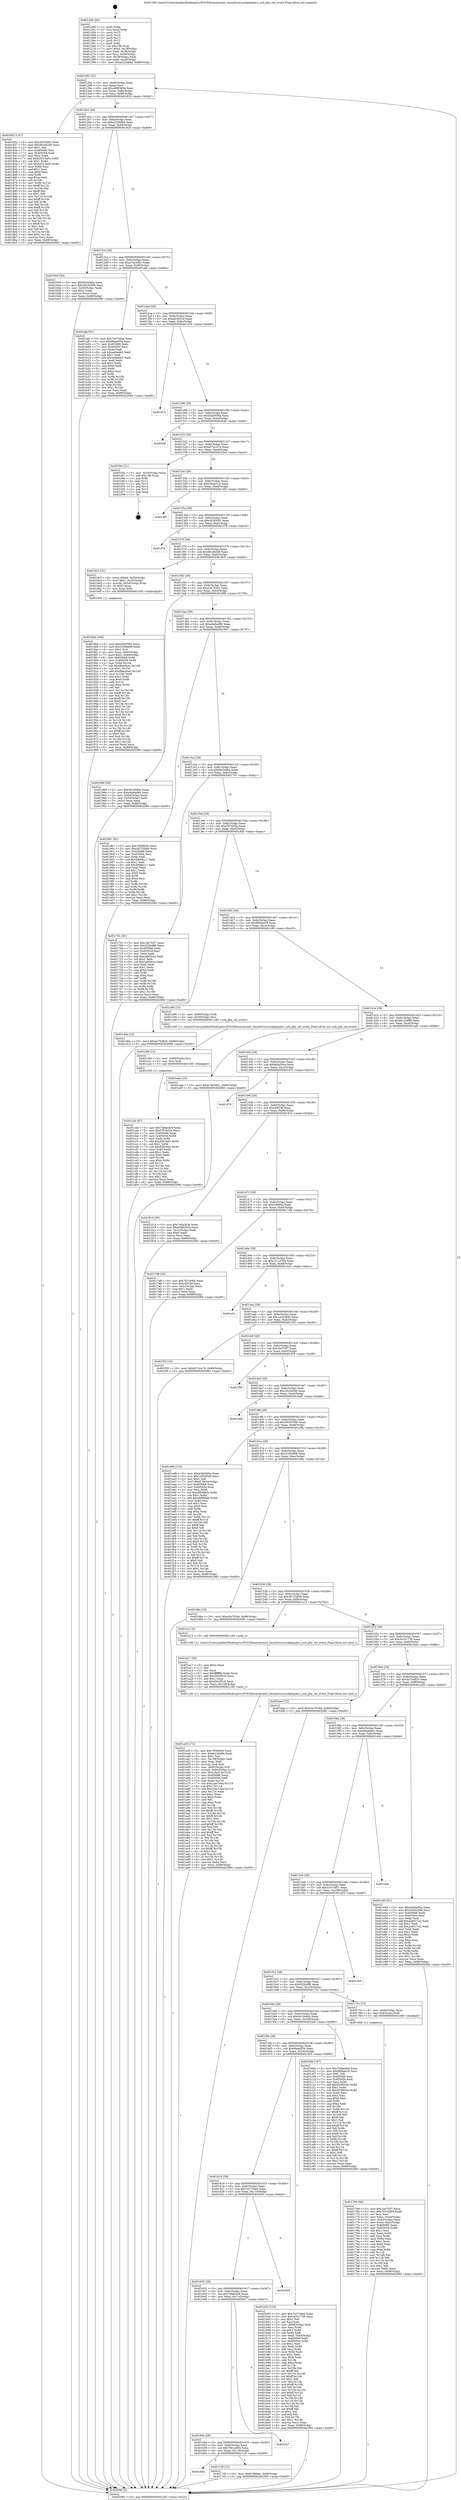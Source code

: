 digraph "0x401260" {
  label = "0x401260 (/mnt/c/Users/mathe/Desktop/tcc/POCII/binaries/extr_linuxdriversusbphyphy.c_usb_phy_set_event_Final-ollvm.out::main(0))"
  labelloc = "t"
  node[shape=record]

  Entry [label="",width=0.3,height=0.3,shape=circle,fillcolor=black,style=filled]
  "0x401292" [label="{
     0x401292 [32]\l
     | [instrs]\l
     &nbsp;&nbsp;0x401292 \<+6\>: mov -0x88(%rbp),%eax\l
     &nbsp;&nbsp;0x401298 \<+2\>: mov %eax,%ecx\l
     &nbsp;&nbsp;0x40129a \<+6\>: sub $0xa0893934,%ecx\l
     &nbsp;&nbsp;0x4012a0 \<+6\>: mov %eax,-0x8c(%rbp)\l
     &nbsp;&nbsp;0x4012a6 \<+6\>: mov %ecx,-0x90(%rbp)\l
     &nbsp;&nbsp;0x4012ac \<+6\>: je 0000000000401832 \<main+0x5d2\>\l
  }"]
  "0x401832" [label="{
     0x401832 [147]\l
     | [instrs]\l
     &nbsp;&nbsp;0x401832 \<+5\>: mov $0xc8305fd3,%eax\l
     &nbsp;&nbsp;0x401837 \<+5\>: mov $0xd81e82d6,%ecx\l
     &nbsp;&nbsp;0x40183c \<+2\>: mov $0x1,%dl\l
     &nbsp;&nbsp;0x40183e \<+7\>: mov 0x405068,%esi\l
     &nbsp;&nbsp;0x401845 \<+7\>: mov 0x405054,%edi\l
     &nbsp;&nbsp;0x40184c \<+3\>: mov %esi,%r8d\l
     &nbsp;&nbsp;0x40184f \<+7\>: add $0xb2013a05,%r8d\l
     &nbsp;&nbsp;0x401856 \<+4\>: sub $0x1,%r8d\l
     &nbsp;&nbsp;0x40185a \<+7\>: sub $0xb2013a05,%r8d\l
     &nbsp;&nbsp;0x401861 \<+4\>: imul %r8d,%esi\l
     &nbsp;&nbsp;0x401865 \<+3\>: and $0x1,%esi\l
     &nbsp;&nbsp;0x401868 \<+3\>: cmp $0x0,%esi\l
     &nbsp;&nbsp;0x40186b \<+4\>: sete %r9b\l
     &nbsp;&nbsp;0x40186f \<+3\>: cmp $0xa,%edi\l
     &nbsp;&nbsp;0x401872 \<+4\>: setl %r10b\l
     &nbsp;&nbsp;0x401876 \<+3\>: mov %r9b,%r11b\l
     &nbsp;&nbsp;0x401879 \<+4\>: xor $0xff,%r11b\l
     &nbsp;&nbsp;0x40187d \<+3\>: mov %r10b,%bl\l
     &nbsp;&nbsp;0x401880 \<+3\>: xor $0xff,%bl\l
     &nbsp;&nbsp;0x401883 \<+3\>: xor $0x1,%dl\l
     &nbsp;&nbsp;0x401886 \<+3\>: mov %r11b,%r14b\l
     &nbsp;&nbsp;0x401889 \<+4\>: and $0xff,%r14b\l
     &nbsp;&nbsp;0x40188d \<+3\>: and %dl,%r9b\l
     &nbsp;&nbsp;0x401890 \<+3\>: mov %bl,%r15b\l
     &nbsp;&nbsp;0x401893 \<+4\>: and $0xff,%r15b\l
     &nbsp;&nbsp;0x401897 \<+3\>: and %dl,%r10b\l
     &nbsp;&nbsp;0x40189a \<+3\>: or %r9b,%r14b\l
     &nbsp;&nbsp;0x40189d \<+3\>: or %r10b,%r15b\l
     &nbsp;&nbsp;0x4018a0 \<+3\>: xor %r15b,%r14b\l
     &nbsp;&nbsp;0x4018a3 \<+3\>: or %bl,%r11b\l
     &nbsp;&nbsp;0x4018a6 \<+4\>: xor $0xff,%r11b\l
     &nbsp;&nbsp;0x4018aa \<+3\>: or $0x1,%dl\l
     &nbsp;&nbsp;0x4018ad \<+3\>: and %dl,%r11b\l
     &nbsp;&nbsp;0x4018b0 \<+3\>: or %r11b,%r14b\l
     &nbsp;&nbsp;0x4018b3 \<+4\>: test $0x1,%r14b\l
     &nbsp;&nbsp;0x4018b7 \<+3\>: cmovne %ecx,%eax\l
     &nbsp;&nbsp;0x4018ba \<+6\>: mov %eax,-0x88(%rbp)\l
     &nbsp;&nbsp;0x4018c0 \<+5\>: jmp 0000000000402060 \<main+0xe00\>\l
  }"]
  "0x4012b2" [label="{
     0x4012b2 [28]\l
     | [instrs]\l
     &nbsp;&nbsp;0x4012b2 \<+5\>: jmp 00000000004012b7 \<main+0x57\>\l
     &nbsp;&nbsp;0x4012b7 \<+6\>: mov -0x8c(%rbp),%eax\l
     &nbsp;&nbsp;0x4012bd \<+5\>: sub $0xa222b88d,%eax\l
     &nbsp;&nbsp;0x4012c2 \<+6\>: mov %eax,-0x94(%rbp)\l
     &nbsp;&nbsp;0x4012c8 \<+6\>: je 00000000004016c8 \<main+0x468\>\l
  }"]
  Exit [label="",width=0.3,height=0.3,shape=circle,fillcolor=black,style=filled,peripheries=2]
  "0x4016c8" [label="{
     0x4016c8 [30]\l
     | [instrs]\l
     &nbsp;&nbsp;0x4016c8 \<+5\>: mov $0xf4c54dbe,%eax\l
     &nbsp;&nbsp;0x4016cd \<+5\>: mov $0x2922b599,%ecx\l
     &nbsp;&nbsp;0x4016d2 \<+3\>: mov -0x30(%rbp),%edx\l
     &nbsp;&nbsp;0x4016d5 \<+3\>: cmp $0x2,%edx\l
     &nbsp;&nbsp;0x4016d8 \<+3\>: cmovne %ecx,%eax\l
     &nbsp;&nbsp;0x4016db \<+6\>: mov %eax,-0x88(%rbp)\l
     &nbsp;&nbsp;0x4016e1 \<+5\>: jmp 0000000000402060 \<main+0xe00\>\l
  }"]
  "0x4012ce" [label="{
     0x4012ce [28]\l
     | [instrs]\l
     &nbsp;&nbsp;0x4012ce \<+5\>: jmp 00000000004012d3 \<main+0x73\>\l
     &nbsp;&nbsp;0x4012d3 \<+6\>: mov -0x8c(%rbp),%eax\l
     &nbsp;&nbsp;0x4012d9 \<+5\>: sub $0xa74c50b1,%eax\l
     &nbsp;&nbsp;0x4012de \<+6\>: mov %eax,-0x98(%rbp)\l
     &nbsp;&nbsp;0x4012e4 \<+6\>: je 0000000000401afa \<main+0x89a\>\l
  }"]
  "0x402060" [label="{
     0x402060 [5]\l
     | [instrs]\l
     &nbsp;&nbsp;0x402060 \<+5\>: jmp 0000000000401292 \<main+0x32\>\l
  }"]
  "0x401260" [label="{
     0x401260 [50]\l
     | [instrs]\l
     &nbsp;&nbsp;0x401260 \<+1\>: push %rbp\l
     &nbsp;&nbsp;0x401261 \<+3\>: mov %rsp,%rbp\l
     &nbsp;&nbsp;0x401264 \<+2\>: push %r15\l
     &nbsp;&nbsp;0x401266 \<+2\>: push %r14\l
     &nbsp;&nbsp;0x401268 \<+2\>: push %r13\l
     &nbsp;&nbsp;0x40126a \<+2\>: push %r12\l
     &nbsp;&nbsp;0x40126c \<+1\>: push %rbx\l
     &nbsp;&nbsp;0x40126d \<+7\>: sub $0x108,%rsp\l
     &nbsp;&nbsp;0x401274 \<+7\>: movl $0x0,-0x34(%rbp)\l
     &nbsp;&nbsp;0x40127b \<+3\>: mov %edi,-0x38(%rbp)\l
     &nbsp;&nbsp;0x40127e \<+4\>: mov %rsi,-0x40(%rbp)\l
     &nbsp;&nbsp;0x401282 \<+3\>: mov -0x38(%rbp),%edi\l
     &nbsp;&nbsp;0x401285 \<+3\>: mov %edi,-0x30(%rbp)\l
     &nbsp;&nbsp;0x401288 \<+10\>: movl $0xa222b88d,-0x88(%rbp)\l
  }"]
  "0x401ca9" [label="{
     0x401ca9 [97]\l
     | [instrs]\l
     &nbsp;&nbsp;0x401ca9 \<+5\>: mov $0x746eb4c8,%eax\l
     &nbsp;&nbsp;0x401cae \<+5\>: mov $0xf767653a,%ecx\l
     &nbsp;&nbsp;0x401cb3 \<+7\>: mov 0x405068,%edx\l
     &nbsp;&nbsp;0x401cba \<+8\>: mov 0x405054,%r8d\l
     &nbsp;&nbsp;0x401cc2 \<+3\>: mov %edx,%r9d\l
     &nbsp;&nbsp;0x401cc5 \<+7\>: add $0xd3916d3,%r9d\l
     &nbsp;&nbsp;0x401ccc \<+4\>: sub $0x1,%r9d\l
     &nbsp;&nbsp;0x401cd0 \<+7\>: sub $0xd3916d3,%r9d\l
     &nbsp;&nbsp;0x401cd7 \<+4\>: imul %r9d,%edx\l
     &nbsp;&nbsp;0x401cdb \<+3\>: and $0x1,%edx\l
     &nbsp;&nbsp;0x401cde \<+3\>: cmp $0x0,%edx\l
     &nbsp;&nbsp;0x401ce1 \<+4\>: sete %r10b\l
     &nbsp;&nbsp;0x401ce5 \<+4\>: cmp $0xa,%r8d\l
     &nbsp;&nbsp;0x401ce9 \<+4\>: setl %r11b\l
     &nbsp;&nbsp;0x401ced \<+3\>: mov %r10b,%bl\l
     &nbsp;&nbsp;0x401cf0 \<+3\>: and %r11b,%bl\l
     &nbsp;&nbsp;0x401cf3 \<+3\>: xor %r11b,%r10b\l
     &nbsp;&nbsp;0x401cf6 \<+3\>: or %r10b,%bl\l
     &nbsp;&nbsp;0x401cf9 \<+3\>: test $0x1,%bl\l
     &nbsp;&nbsp;0x401cfc \<+3\>: cmovne %ecx,%eax\l
     &nbsp;&nbsp;0x401cff \<+6\>: mov %eax,-0x88(%rbp)\l
     &nbsp;&nbsp;0x401d05 \<+5\>: jmp 0000000000402060 \<main+0xe00\>\l
  }"]
  "0x401afa" [label="{
     0x401afa [91]\l
     | [instrs]\l
     &nbsp;&nbsp;0x401afa \<+5\>: mov $0x74375de4,%eax\l
     &nbsp;&nbsp;0x401aff \<+5\>: mov $0x66ea4f34,%ecx\l
     &nbsp;&nbsp;0x401b04 \<+7\>: mov 0x405068,%edx\l
     &nbsp;&nbsp;0x401b0b \<+7\>: mov 0x405054,%esi\l
     &nbsp;&nbsp;0x401b12 \<+2\>: mov %edx,%edi\l
     &nbsp;&nbsp;0x401b14 \<+6\>: sub $0xaa0eefe2,%edi\l
     &nbsp;&nbsp;0x401b1a \<+3\>: sub $0x1,%edi\l
     &nbsp;&nbsp;0x401b1d \<+6\>: add $0xaa0eefe2,%edi\l
     &nbsp;&nbsp;0x401b23 \<+3\>: imul %edi,%edx\l
     &nbsp;&nbsp;0x401b26 \<+3\>: and $0x1,%edx\l
     &nbsp;&nbsp;0x401b29 \<+3\>: cmp $0x0,%edx\l
     &nbsp;&nbsp;0x401b2c \<+4\>: sete %r8b\l
     &nbsp;&nbsp;0x401b30 \<+3\>: cmp $0xa,%esi\l
     &nbsp;&nbsp;0x401b33 \<+4\>: setl %r9b\l
     &nbsp;&nbsp;0x401b37 \<+3\>: mov %r8b,%r10b\l
     &nbsp;&nbsp;0x401b3a \<+3\>: and %r9b,%r10b\l
     &nbsp;&nbsp;0x401b3d \<+3\>: xor %r9b,%r8b\l
     &nbsp;&nbsp;0x401b40 \<+3\>: or %r8b,%r10b\l
     &nbsp;&nbsp;0x401b43 \<+4\>: test $0x1,%r10b\l
     &nbsp;&nbsp;0x401b47 \<+3\>: cmovne %ecx,%eax\l
     &nbsp;&nbsp;0x401b4a \<+6\>: mov %eax,-0x88(%rbp)\l
     &nbsp;&nbsp;0x401b50 \<+5\>: jmp 0000000000402060 \<main+0xe00\>\l
  }"]
  "0x4012ea" [label="{
     0x4012ea [28]\l
     | [instrs]\l
     &nbsp;&nbsp;0x4012ea \<+5\>: jmp 00000000004012ef \<main+0x8f\>\l
     &nbsp;&nbsp;0x4012ef \<+6\>: mov -0x8c(%rbp),%eax\l
     &nbsp;&nbsp;0x4012f5 \<+5\>: sub $0xafc3b5cd,%eax\l
     &nbsp;&nbsp;0x4012fa \<+6\>: mov %eax,-0x9c(%rbp)\l
     &nbsp;&nbsp;0x401300 \<+6\>: je 0000000000401d19 \<main+0xab9\>\l
  }"]
  "0x401c9d" [label="{
     0x401c9d [12]\l
     | [instrs]\l
     &nbsp;&nbsp;0x401c9d \<+4\>: mov -0x60(%rbp),%rsi\l
     &nbsp;&nbsp;0x401ca1 \<+3\>: mov %rsi,%rdi\l
     &nbsp;&nbsp;0x401ca4 \<+5\>: call 0000000000401030 \<free@plt\>\l
     | [calls]\l
     &nbsp;&nbsp;0x401030 \{1\} (unknown)\l
  }"]
  "0x401d19" [label="{
     0x401d19\l
  }", style=dashed]
  "0x401306" [label="{
     0x401306 [28]\l
     | [instrs]\l
     &nbsp;&nbsp;0x401306 \<+5\>: jmp 000000000040130b \<main+0xab\>\l
     &nbsp;&nbsp;0x40130b \<+6\>: mov -0x8c(%rbp),%eax\l
     &nbsp;&nbsp;0x401311 \<+5\>: sub $0xb2b0400a,%eax\l
     &nbsp;&nbsp;0x401316 \<+6\>: mov %eax,-0xa0(%rbp)\l
     &nbsp;&nbsp;0x40131c \<+6\>: je 000000000040204f \<main+0xdef\>\l
  }"]
  "0x401a3f" [label="{
     0x401a3f [172]\l
     | [instrs]\l
     &nbsp;&nbsp;0x401a3f \<+5\>: mov $0x795f0b50,%ecx\l
     &nbsp;&nbsp;0x401a44 \<+5\>: mov $0xfe120d96,%edx\l
     &nbsp;&nbsp;0x401a49 \<+3\>: mov $0x1,%sil\l
     &nbsp;&nbsp;0x401a4c \<+6\>: mov -0x128(%rbp),%edi\l
     &nbsp;&nbsp;0x401a52 \<+3\>: imul %eax,%edi\l
     &nbsp;&nbsp;0x401a55 \<+3\>: movslq %edi,%r8\l
     &nbsp;&nbsp;0x401a58 \<+4\>: mov -0x60(%rbp),%r9\l
     &nbsp;&nbsp;0x401a5c \<+4\>: movslq -0x64(%rbp),%r10\l
     &nbsp;&nbsp;0x401a60 \<+4\>: mov %r8,(%r9,%r10,8)\l
     &nbsp;&nbsp;0x401a64 \<+7\>: mov 0x405068,%eax\l
     &nbsp;&nbsp;0x401a6b \<+7\>: mov 0x405054,%edi\l
     &nbsp;&nbsp;0x401a72 \<+3\>: mov %eax,%r11d\l
     &nbsp;&nbsp;0x401a75 \<+7\>: sub $0xc2ae7eba,%r11d\l
     &nbsp;&nbsp;0x401a7c \<+4\>: sub $0x1,%r11d\l
     &nbsp;&nbsp;0x401a80 \<+7\>: add $0xc2ae7eba,%r11d\l
     &nbsp;&nbsp;0x401a87 \<+4\>: imul %r11d,%eax\l
     &nbsp;&nbsp;0x401a8b \<+3\>: and $0x1,%eax\l
     &nbsp;&nbsp;0x401a8e \<+3\>: cmp $0x0,%eax\l
     &nbsp;&nbsp;0x401a91 \<+3\>: sete %bl\l
     &nbsp;&nbsp;0x401a94 \<+3\>: cmp $0xa,%edi\l
     &nbsp;&nbsp;0x401a97 \<+4\>: setl %r14b\l
     &nbsp;&nbsp;0x401a9b \<+3\>: mov %bl,%r15b\l
     &nbsp;&nbsp;0x401a9e \<+4\>: xor $0xff,%r15b\l
     &nbsp;&nbsp;0x401aa2 \<+3\>: mov %r14b,%r12b\l
     &nbsp;&nbsp;0x401aa5 \<+4\>: xor $0xff,%r12b\l
     &nbsp;&nbsp;0x401aa9 \<+4\>: xor $0x1,%sil\l
     &nbsp;&nbsp;0x401aad \<+3\>: mov %r15b,%r13b\l
     &nbsp;&nbsp;0x401ab0 \<+4\>: and $0xff,%r13b\l
     &nbsp;&nbsp;0x401ab4 \<+3\>: and %sil,%bl\l
     &nbsp;&nbsp;0x401ab7 \<+3\>: mov %r12b,%al\l
     &nbsp;&nbsp;0x401aba \<+2\>: and $0xff,%al\l
     &nbsp;&nbsp;0x401abc \<+3\>: and %sil,%r14b\l
     &nbsp;&nbsp;0x401abf \<+3\>: or %bl,%r13b\l
     &nbsp;&nbsp;0x401ac2 \<+3\>: or %r14b,%al\l
     &nbsp;&nbsp;0x401ac5 \<+3\>: xor %al,%r13b\l
     &nbsp;&nbsp;0x401ac8 \<+3\>: or %r12b,%r15b\l
     &nbsp;&nbsp;0x401acb \<+4\>: xor $0xff,%r15b\l
     &nbsp;&nbsp;0x401acf \<+4\>: or $0x1,%sil\l
     &nbsp;&nbsp;0x401ad3 \<+3\>: and %sil,%r15b\l
     &nbsp;&nbsp;0x401ad6 \<+3\>: or %r15b,%r13b\l
     &nbsp;&nbsp;0x401ad9 \<+4\>: test $0x1,%r13b\l
     &nbsp;&nbsp;0x401add \<+3\>: cmovne %edx,%ecx\l
     &nbsp;&nbsp;0x401ae0 \<+6\>: mov %ecx,-0x88(%rbp)\l
     &nbsp;&nbsp;0x401ae6 \<+5\>: jmp 0000000000402060 \<main+0xe00\>\l
  }"]
  "0x40204f" [label="{
     0x40204f\l
  }", style=dashed]
  "0x401322" [label="{
     0x401322 [28]\l
     | [instrs]\l
     &nbsp;&nbsp;0x401322 \<+5\>: jmp 0000000000401327 \<main+0xc7\>\l
     &nbsp;&nbsp;0x401327 \<+6\>: mov -0x8c(%rbp),%eax\l
     &nbsp;&nbsp;0x40132d \<+5\>: sub $0xb57a1e74,%eax\l
     &nbsp;&nbsp;0x401332 \<+6\>: mov %eax,-0xa4(%rbp)\l
     &nbsp;&nbsp;0x401338 \<+6\>: je 0000000000401f44 \<main+0xce4\>\l
  }"]
  "0x401a17" [label="{
     0x401a17 [40]\l
     | [instrs]\l
     &nbsp;&nbsp;0x401a17 \<+5\>: mov $0x2,%ecx\l
     &nbsp;&nbsp;0x401a1c \<+1\>: cltd\l
     &nbsp;&nbsp;0x401a1d \<+2\>: idiv %ecx\l
     &nbsp;&nbsp;0x401a1f \<+6\>: imul $0xfffffffe,%edx,%ecx\l
     &nbsp;&nbsp;0x401a25 \<+6\>: add $0x2b5cf518,%ecx\l
     &nbsp;&nbsp;0x401a2b \<+3\>: add $0x1,%ecx\l
     &nbsp;&nbsp;0x401a2e \<+6\>: sub $0x2b5cf518,%ecx\l
     &nbsp;&nbsp;0x401a34 \<+6\>: mov %ecx,-0x128(%rbp)\l
     &nbsp;&nbsp;0x401a3a \<+5\>: call 0000000000401160 \<next_i\>\l
     | [calls]\l
     &nbsp;&nbsp;0x401160 \{1\} (/mnt/c/Users/mathe/Desktop/tcc/POCII/binaries/extr_linuxdriversusbphyphy.c_usb_phy_set_event_Final-ollvm.out::next_i)\l
  }"]
  "0x401f44" [label="{
     0x401f44 [21]\l
     | [instrs]\l
     &nbsp;&nbsp;0x401f44 \<+3\>: mov -0x34(%rbp),%eax\l
     &nbsp;&nbsp;0x401f47 \<+7\>: add $0x108,%rsp\l
     &nbsp;&nbsp;0x401f4e \<+1\>: pop %rbx\l
     &nbsp;&nbsp;0x401f4f \<+2\>: pop %r12\l
     &nbsp;&nbsp;0x401f51 \<+2\>: pop %r13\l
     &nbsp;&nbsp;0x401f53 \<+2\>: pop %r14\l
     &nbsp;&nbsp;0x401f55 \<+2\>: pop %r15\l
     &nbsp;&nbsp;0x401f57 \<+1\>: pop %rbp\l
     &nbsp;&nbsp;0x401f58 \<+1\>: ret\l
  }"]
  "0x40133e" [label="{
     0x40133e [28]\l
     | [instrs]\l
     &nbsp;&nbsp;0x40133e \<+5\>: jmp 0000000000401343 \<main+0xe3\>\l
     &nbsp;&nbsp;0x401343 \<+6\>: mov -0x8c(%rbp),%eax\l
     &nbsp;&nbsp;0x401349 \<+5\>: sub $0xc0e4e1c3,%eax\l
     &nbsp;&nbsp;0x40134e \<+6\>: mov %eax,-0xa8(%rbp)\l
     &nbsp;&nbsp;0x401354 \<+6\>: je 0000000000401df5 \<main+0xb95\>\l
  }"]
  "0x4018e4" [label="{
     0x4018e4 [166]\l
     | [instrs]\l
     &nbsp;&nbsp;0x4018e4 \<+5\>: mov $0xc8305fd3,%ecx\l
     &nbsp;&nbsp;0x4018e9 \<+5\>: mov $0x31f04d0b,%edx\l
     &nbsp;&nbsp;0x4018ee \<+3\>: mov $0x1,%sil\l
     &nbsp;&nbsp;0x4018f1 \<+4\>: mov %rax,-0x60(%rbp)\l
     &nbsp;&nbsp;0x4018f5 \<+7\>: movl $0x0,-0x64(%rbp)\l
     &nbsp;&nbsp;0x4018fc \<+8\>: mov 0x405068,%r8d\l
     &nbsp;&nbsp;0x401904 \<+8\>: mov 0x405054,%r9d\l
     &nbsp;&nbsp;0x40190c \<+3\>: mov %r8d,%r10d\l
     &nbsp;&nbsp;0x40190f \<+7\>: sub $0xd8acbcec,%r10d\l
     &nbsp;&nbsp;0x401916 \<+4\>: sub $0x1,%r10d\l
     &nbsp;&nbsp;0x40191a \<+7\>: add $0xd8acbcec,%r10d\l
     &nbsp;&nbsp;0x401921 \<+4\>: imul %r10d,%r8d\l
     &nbsp;&nbsp;0x401925 \<+4\>: and $0x1,%r8d\l
     &nbsp;&nbsp;0x401929 \<+4\>: cmp $0x0,%r8d\l
     &nbsp;&nbsp;0x40192d \<+4\>: sete %r11b\l
     &nbsp;&nbsp;0x401931 \<+4\>: cmp $0xa,%r9d\l
     &nbsp;&nbsp;0x401935 \<+3\>: setl %bl\l
     &nbsp;&nbsp;0x401938 \<+3\>: mov %r11b,%r14b\l
     &nbsp;&nbsp;0x40193b \<+4\>: xor $0xff,%r14b\l
     &nbsp;&nbsp;0x40193f \<+3\>: mov %bl,%r15b\l
     &nbsp;&nbsp;0x401942 \<+4\>: xor $0xff,%r15b\l
     &nbsp;&nbsp;0x401946 \<+4\>: xor $0x0,%sil\l
     &nbsp;&nbsp;0x40194a \<+3\>: mov %r14b,%r12b\l
     &nbsp;&nbsp;0x40194d \<+4\>: and $0x0,%r12b\l
     &nbsp;&nbsp;0x401951 \<+3\>: and %sil,%r11b\l
     &nbsp;&nbsp;0x401954 \<+3\>: mov %r15b,%r13b\l
     &nbsp;&nbsp;0x401957 \<+4\>: and $0x0,%r13b\l
     &nbsp;&nbsp;0x40195b \<+3\>: and %sil,%bl\l
     &nbsp;&nbsp;0x40195e \<+3\>: or %r11b,%r12b\l
     &nbsp;&nbsp;0x401961 \<+3\>: or %bl,%r13b\l
     &nbsp;&nbsp;0x401964 \<+3\>: xor %r13b,%r12b\l
     &nbsp;&nbsp;0x401967 \<+3\>: or %r15b,%r14b\l
     &nbsp;&nbsp;0x40196a \<+4\>: xor $0xff,%r14b\l
     &nbsp;&nbsp;0x40196e \<+4\>: or $0x0,%sil\l
     &nbsp;&nbsp;0x401972 \<+3\>: and %sil,%r14b\l
     &nbsp;&nbsp;0x401975 \<+3\>: or %r14b,%r12b\l
     &nbsp;&nbsp;0x401978 \<+4\>: test $0x1,%r12b\l
     &nbsp;&nbsp;0x40197c \<+3\>: cmovne %edx,%ecx\l
     &nbsp;&nbsp;0x40197f \<+6\>: mov %ecx,-0x88(%rbp)\l
     &nbsp;&nbsp;0x401985 \<+5\>: jmp 0000000000402060 \<main+0xe00\>\l
  }"]
  "0x401df5" [label="{
     0x401df5\l
  }", style=dashed]
  "0x40135a" [label="{
     0x40135a [28]\l
     | [instrs]\l
     &nbsp;&nbsp;0x40135a \<+5\>: jmp 000000000040135f \<main+0xff\>\l
     &nbsp;&nbsp;0x40135f \<+6\>: mov -0x8c(%rbp),%eax\l
     &nbsp;&nbsp;0x401365 \<+5\>: sub $0xc8305fd3,%eax\l
     &nbsp;&nbsp;0x40136a \<+6\>: mov %eax,-0xac(%rbp)\l
     &nbsp;&nbsp;0x401370 \<+6\>: je 0000000000401f78 \<main+0xd18\>\l
  }"]
  "0x40166a" [label="{
     0x40166a\l
  }", style=dashed]
  "0x401f78" [label="{
     0x401f78\l
  }", style=dashed]
  "0x401376" [label="{
     0x401376 [28]\l
     | [instrs]\l
     &nbsp;&nbsp;0x401376 \<+5\>: jmp 000000000040137b \<main+0x11b\>\l
     &nbsp;&nbsp;0x40137b \<+6\>: mov -0x8c(%rbp),%eax\l
     &nbsp;&nbsp;0x401381 \<+5\>: sub $0xd81e82d6,%eax\l
     &nbsp;&nbsp;0x401386 \<+6\>: mov %eax,-0xb0(%rbp)\l
     &nbsp;&nbsp;0x40138c \<+6\>: je 00000000004018c5 \<main+0x665\>\l
  }"]
  "0x4017c9" [label="{
     0x4017c9 [15]\l
     | [instrs]\l
     &nbsp;&nbsp;0x4017c9 \<+10\>: movl $0xf18984e,-0x88(%rbp)\l
     &nbsp;&nbsp;0x4017d3 \<+5\>: jmp 0000000000402060 \<main+0xe00\>\l
  }"]
  "0x4018c5" [label="{
     0x4018c5 [31]\l
     | [instrs]\l
     &nbsp;&nbsp;0x4018c5 \<+8\>: movq $0x64,-0x50(%rbp)\l
     &nbsp;&nbsp;0x4018cd \<+7\>: movl $0x1,-0x54(%rbp)\l
     &nbsp;&nbsp;0x4018d4 \<+4\>: movslq -0x54(%rbp),%rax\l
     &nbsp;&nbsp;0x4018d8 \<+4\>: shl $0x3,%rax\l
     &nbsp;&nbsp;0x4018dc \<+3\>: mov %rax,%rdi\l
     &nbsp;&nbsp;0x4018df \<+5\>: call 0000000000401050 \<malloc@plt\>\l
     | [calls]\l
     &nbsp;&nbsp;0x401050 \{1\} (unknown)\l
  }"]
  "0x401392" [label="{
     0x401392 [28]\l
     | [instrs]\l
     &nbsp;&nbsp;0x401392 \<+5\>: jmp 0000000000401397 \<main+0x137\>\l
     &nbsp;&nbsp;0x401397 \<+6\>: mov -0x8c(%rbp),%eax\l
     &nbsp;&nbsp;0x40139d \<+5\>: sub $0xe3a70344,%eax\l
     &nbsp;&nbsp;0x4013a2 \<+6\>: mov %eax,-0xb4(%rbp)\l
     &nbsp;&nbsp;0x4013a8 \<+6\>: je 0000000000401999 \<main+0x739\>\l
  }"]
  "0x40164e" [label="{
     0x40164e [28]\l
     | [instrs]\l
     &nbsp;&nbsp;0x40164e \<+5\>: jmp 0000000000401653 \<main+0x3f3\>\l
     &nbsp;&nbsp;0x401653 \<+6\>: mov -0x8c(%rbp),%eax\l
     &nbsp;&nbsp;0x401659 \<+5\>: sub $0x7651a694,%eax\l
     &nbsp;&nbsp;0x40165e \<+6\>: mov %eax,-0x118(%rbp)\l
     &nbsp;&nbsp;0x401664 \<+6\>: je 00000000004017c9 \<main+0x569\>\l
  }"]
  "0x401999" [label="{
     0x401999 [30]\l
     | [instrs]\l
     &nbsp;&nbsp;0x401999 \<+5\>: mov $0x5d10b8cb,%eax\l
     &nbsp;&nbsp;0x40199e \<+5\>: mov $0xeda9ad90,%ecx\l
     &nbsp;&nbsp;0x4019a3 \<+3\>: mov -0x64(%rbp),%edx\l
     &nbsp;&nbsp;0x4019a6 \<+3\>: cmp -0x54(%rbp),%edx\l
     &nbsp;&nbsp;0x4019a9 \<+3\>: cmovl %ecx,%eax\l
     &nbsp;&nbsp;0x4019ac \<+6\>: mov %eax,-0x88(%rbp)\l
     &nbsp;&nbsp;0x4019b2 \<+5\>: jmp 0000000000402060 \<main+0xe00\>\l
  }"]
  "0x4013ae" [label="{
     0x4013ae [28]\l
     | [instrs]\l
     &nbsp;&nbsp;0x4013ae \<+5\>: jmp 00000000004013b3 \<main+0x153\>\l
     &nbsp;&nbsp;0x4013b3 \<+6\>: mov -0x8c(%rbp),%eax\l
     &nbsp;&nbsp;0x4013b9 \<+5\>: sub $0xeda9ad90,%eax\l
     &nbsp;&nbsp;0x4013be \<+6\>: mov %eax,-0xb8(%rbp)\l
     &nbsp;&nbsp;0x4013c4 \<+6\>: je 00000000004019b7 \<main+0x757\>\l
  }"]
  "0x402027" [label="{
     0x402027\l
  }", style=dashed]
  "0x4019b7" [label="{
     0x4019b7 [91]\l
     | [instrs]\l
     &nbsp;&nbsp;0x4019b7 \<+5\>: mov $0x795f0b50,%eax\l
     &nbsp;&nbsp;0x4019bc \<+5\>: mov $0x36725949,%ecx\l
     &nbsp;&nbsp;0x4019c1 \<+7\>: mov 0x405068,%edx\l
     &nbsp;&nbsp;0x4019c8 \<+7\>: mov 0x405054,%esi\l
     &nbsp;&nbsp;0x4019cf \<+2\>: mov %edx,%edi\l
     &nbsp;&nbsp;0x4019d1 \<+6\>: sub $0x49dfdc11,%edi\l
     &nbsp;&nbsp;0x4019d7 \<+3\>: sub $0x1,%edi\l
     &nbsp;&nbsp;0x4019da \<+6\>: add $0x49dfdc11,%edi\l
     &nbsp;&nbsp;0x4019e0 \<+3\>: imul %edi,%edx\l
     &nbsp;&nbsp;0x4019e3 \<+3\>: and $0x1,%edx\l
     &nbsp;&nbsp;0x4019e6 \<+3\>: cmp $0x0,%edx\l
     &nbsp;&nbsp;0x4019e9 \<+4\>: sete %r8b\l
     &nbsp;&nbsp;0x4019ed \<+3\>: cmp $0xa,%esi\l
     &nbsp;&nbsp;0x4019f0 \<+4\>: setl %r9b\l
     &nbsp;&nbsp;0x4019f4 \<+3\>: mov %r8b,%r10b\l
     &nbsp;&nbsp;0x4019f7 \<+3\>: and %r9b,%r10b\l
     &nbsp;&nbsp;0x4019fa \<+3\>: xor %r9b,%r8b\l
     &nbsp;&nbsp;0x4019fd \<+3\>: or %r8b,%r10b\l
     &nbsp;&nbsp;0x401a00 \<+4\>: test $0x1,%r10b\l
     &nbsp;&nbsp;0x401a04 \<+3\>: cmovne %ecx,%eax\l
     &nbsp;&nbsp;0x401a07 \<+6\>: mov %eax,-0x88(%rbp)\l
     &nbsp;&nbsp;0x401a0d \<+5\>: jmp 0000000000402060 \<main+0xe00\>\l
  }"]
  "0x4013ca" [label="{
     0x4013ca [28]\l
     | [instrs]\l
     &nbsp;&nbsp;0x4013ca \<+5\>: jmp 00000000004013cf \<main+0x16f\>\l
     &nbsp;&nbsp;0x4013cf \<+6\>: mov -0x8c(%rbp),%eax\l
     &nbsp;&nbsp;0x4013d5 \<+5\>: sub $0xf4c54dbe,%eax\l
     &nbsp;&nbsp;0x4013da \<+6\>: mov %eax,-0xbc(%rbp)\l
     &nbsp;&nbsp;0x4013e0 \<+6\>: je 0000000000401701 \<main+0x4a1\>\l
  }"]
  "0x401632" [label="{
     0x401632 [28]\l
     | [instrs]\l
     &nbsp;&nbsp;0x401632 \<+5\>: jmp 0000000000401637 \<main+0x3d7\>\l
     &nbsp;&nbsp;0x401637 \<+6\>: mov -0x8c(%rbp),%eax\l
     &nbsp;&nbsp;0x40163d \<+5\>: sub $0x746eb4c8,%eax\l
     &nbsp;&nbsp;0x401642 \<+6\>: mov %eax,-0x114(%rbp)\l
     &nbsp;&nbsp;0x401648 \<+6\>: je 0000000000402027 \<main+0xdc7\>\l
  }"]
  "0x401701" [label="{
     0x401701 [91]\l
     | [instrs]\l
     &nbsp;&nbsp;0x401701 \<+5\>: mov $0x1be7f2f7,%eax\l
     &nbsp;&nbsp;0x401706 \<+5\>: mov $0x552b4ff4,%ecx\l
     &nbsp;&nbsp;0x40170b \<+7\>: mov 0x405068,%edx\l
     &nbsp;&nbsp;0x401712 \<+7\>: mov 0x405054,%esi\l
     &nbsp;&nbsp;0x401719 \<+2\>: mov %edx,%edi\l
     &nbsp;&nbsp;0x40171b \<+6\>: add $0xca9f2b2a,%edi\l
     &nbsp;&nbsp;0x401721 \<+3\>: sub $0x1,%edi\l
     &nbsp;&nbsp;0x401724 \<+6\>: sub $0xca9f2b2a,%edi\l
     &nbsp;&nbsp;0x40172a \<+3\>: imul %edi,%edx\l
     &nbsp;&nbsp;0x40172d \<+3\>: and $0x1,%edx\l
     &nbsp;&nbsp;0x401730 \<+3\>: cmp $0x0,%edx\l
     &nbsp;&nbsp;0x401733 \<+4\>: sete %r8b\l
     &nbsp;&nbsp;0x401737 \<+3\>: cmp $0xa,%esi\l
     &nbsp;&nbsp;0x40173a \<+4\>: setl %r9b\l
     &nbsp;&nbsp;0x40173e \<+3\>: mov %r8b,%r10b\l
     &nbsp;&nbsp;0x401741 \<+3\>: and %r9b,%r10b\l
     &nbsp;&nbsp;0x401744 \<+3\>: xor %r9b,%r8b\l
     &nbsp;&nbsp;0x401747 \<+3\>: or %r8b,%r10b\l
     &nbsp;&nbsp;0x40174a \<+4\>: test $0x1,%r10b\l
     &nbsp;&nbsp;0x40174e \<+3\>: cmovne %ecx,%eax\l
     &nbsp;&nbsp;0x401751 \<+6\>: mov %eax,-0x88(%rbp)\l
     &nbsp;&nbsp;0x401757 \<+5\>: jmp 0000000000402060 \<main+0xe00\>\l
  }"]
  "0x4013e6" [label="{
     0x4013e6 [28]\l
     | [instrs]\l
     &nbsp;&nbsp;0x4013e6 \<+5\>: jmp 00000000004013eb \<main+0x18b\>\l
     &nbsp;&nbsp;0x4013eb \<+6\>: mov -0x8c(%rbp),%eax\l
     &nbsp;&nbsp;0x4013f1 \<+5\>: sub $0xf767653a,%eax\l
     &nbsp;&nbsp;0x4013f6 \<+6\>: mov %eax,-0xc0(%rbp)\l
     &nbsp;&nbsp;0x4013fc \<+6\>: je 0000000000401d0a \<main+0xaaa\>\l
  }"]
  "0x402005" [label="{
     0x402005\l
  }", style=dashed]
  "0x401d0a" [label="{
     0x401d0a [15]\l
     | [instrs]\l
     &nbsp;&nbsp;0x401d0a \<+10\>: movl $0x4a75d820,-0x88(%rbp)\l
     &nbsp;&nbsp;0x401d14 \<+5\>: jmp 0000000000402060 \<main+0xe00\>\l
  }"]
  "0x401402" [label="{
     0x401402 [28]\l
     | [instrs]\l
     &nbsp;&nbsp;0x401402 \<+5\>: jmp 0000000000401407 \<main+0x1a7\>\l
     &nbsp;&nbsp;0x401407 \<+6\>: mov -0x8c(%rbp),%eax\l
     &nbsp;&nbsp;0x40140d \<+5\>: sub $0xf906ad18,%eax\l
     &nbsp;&nbsp;0x401412 \<+6\>: mov %eax,-0xc4(%rbp)\l
     &nbsp;&nbsp;0x401418 \<+6\>: je 0000000000401c90 \<main+0xa30\>\l
  }"]
  "0x401616" [label="{
     0x401616 [28]\l
     | [instrs]\l
     &nbsp;&nbsp;0x401616 \<+5\>: jmp 000000000040161b \<main+0x3bb\>\l
     &nbsp;&nbsp;0x40161b \<+6\>: mov -0x8c(%rbp),%eax\l
     &nbsp;&nbsp;0x401621 \<+5\>: sub $0x74375de4,%eax\l
     &nbsp;&nbsp;0x401626 \<+6\>: mov %eax,-0x110(%rbp)\l
     &nbsp;&nbsp;0x40162c \<+6\>: je 0000000000402005 \<main+0xda5\>\l
  }"]
  "0x401c90" [label="{
     0x401c90 [13]\l
     | [instrs]\l
     &nbsp;&nbsp;0x401c90 \<+4\>: mov -0x60(%rbp),%rdi\l
     &nbsp;&nbsp;0x401c94 \<+4\>: mov -0x50(%rbp),%rsi\l
     &nbsp;&nbsp;0x401c98 \<+5\>: call 0000000000401240 \<usb_phy_set_event\>\l
     | [calls]\l
     &nbsp;&nbsp;0x401240 \{1\} (/mnt/c/Users/mathe/Desktop/tcc/POCII/binaries/extr_linuxdriversusbphyphy.c_usb_phy_set_event_Final-ollvm.out::usb_phy_set_event)\l
  }"]
  "0x40141e" [label="{
     0x40141e [28]\l
     | [instrs]\l
     &nbsp;&nbsp;0x40141e \<+5\>: jmp 0000000000401423 \<main+0x1c3\>\l
     &nbsp;&nbsp;0x401423 \<+6\>: mov -0x8c(%rbp),%eax\l
     &nbsp;&nbsp;0x401429 \<+5\>: sub $0xfe120d96,%eax\l
     &nbsp;&nbsp;0x40142e \<+6\>: mov %eax,-0xc8(%rbp)\l
     &nbsp;&nbsp;0x401434 \<+6\>: je 0000000000401aeb \<main+0x88b\>\l
  }"]
  "0x401b55" [label="{
     0x401b55 [153]\l
     | [instrs]\l
     &nbsp;&nbsp;0x401b55 \<+5\>: mov $0x74375de4,%eax\l
     &nbsp;&nbsp;0x401b5a \<+5\>: mov $0x3a331739,%ecx\l
     &nbsp;&nbsp;0x401b5f \<+2\>: mov $0x1,%dl\l
     &nbsp;&nbsp;0x401b61 \<+2\>: xor %esi,%esi\l
     &nbsp;&nbsp;0x401b63 \<+3\>: mov -0x64(%rbp),%edi\l
     &nbsp;&nbsp;0x401b66 \<+3\>: mov %esi,%r8d\l
     &nbsp;&nbsp;0x401b69 \<+4\>: sub $0x1,%r8d\l
     &nbsp;&nbsp;0x401b6d \<+3\>: sub %r8d,%edi\l
     &nbsp;&nbsp;0x401b70 \<+3\>: mov %edi,-0x64(%rbp)\l
     &nbsp;&nbsp;0x401b73 \<+7\>: mov 0x405068,%edi\l
     &nbsp;&nbsp;0x401b7a \<+8\>: mov 0x405054,%r8d\l
     &nbsp;&nbsp;0x401b82 \<+3\>: sub $0x1,%esi\l
     &nbsp;&nbsp;0x401b85 \<+3\>: mov %edi,%r9d\l
     &nbsp;&nbsp;0x401b88 \<+3\>: add %esi,%r9d\l
     &nbsp;&nbsp;0x401b8b \<+4\>: imul %r9d,%edi\l
     &nbsp;&nbsp;0x401b8f \<+3\>: and $0x1,%edi\l
     &nbsp;&nbsp;0x401b92 \<+3\>: cmp $0x0,%edi\l
     &nbsp;&nbsp;0x401b95 \<+4\>: sete %r10b\l
     &nbsp;&nbsp;0x401b99 \<+4\>: cmp $0xa,%r8d\l
     &nbsp;&nbsp;0x401b9d \<+4\>: setl %r11b\l
     &nbsp;&nbsp;0x401ba1 \<+3\>: mov %r10b,%bl\l
     &nbsp;&nbsp;0x401ba4 \<+3\>: xor $0xff,%bl\l
     &nbsp;&nbsp;0x401ba7 \<+3\>: mov %r11b,%r14b\l
     &nbsp;&nbsp;0x401baa \<+4\>: xor $0xff,%r14b\l
     &nbsp;&nbsp;0x401bae \<+3\>: xor $0x1,%dl\l
     &nbsp;&nbsp;0x401bb1 \<+3\>: mov %bl,%r15b\l
     &nbsp;&nbsp;0x401bb4 \<+4\>: and $0xff,%r15b\l
     &nbsp;&nbsp;0x401bb8 \<+3\>: and %dl,%r10b\l
     &nbsp;&nbsp;0x401bbb \<+3\>: mov %r14b,%r12b\l
     &nbsp;&nbsp;0x401bbe \<+4\>: and $0xff,%r12b\l
     &nbsp;&nbsp;0x401bc2 \<+3\>: and %dl,%r11b\l
     &nbsp;&nbsp;0x401bc5 \<+3\>: or %r10b,%r15b\l
     &nbsp;&nbsp;0x401bc8 \<+3\>: or %r11b,%r12b\l
     &nbsp;&nbsp;0x401bcb \<+3\>: xor %r12b,%r15b\l
     &nbsp;&nbsp;0x401bce \<+3\>: or %r14b,%bl\l
     &nbsp;&nbsp;0x401bd1 \<+3\>: xor $0xff,%bl\l
     &nbsp;&nbsp;0x401bd4 \<+3\>: or $0x1,%dl\l
     &nbsp;&nbsp;0x401bd7 \<+2\>: and %dl,%bl\l
     &nbsp;&nbsp;0x401bd9 \<+3\>: or %bl,%r15b\l
     &nbsp;&nbsp;0x401bdc \<+4\>: test $0x1,%r15b\l
     &nbsp;&nbsp;0x401be0 \<+3\>: cmovne %ecx,%eax\l
     &nbsp;&nbsp;0x401be3 \<+6\>: mov %eax,-0x88(%rbp)\l
     &nbsp;&nbsp;0x401be9 \<+5\>: jmp 0000000000402060 \<main+0xe00\>\l
  }"]
  "0x401aeb" [label="{
     0x401aeb [15]\l
     | [instrs]\l
     &nbsp;&nbsp;0x401aeb \<+10\>: movl $0xa74c50b1,-0x88(%rbp)\l
     &nbsp;&nbsp;0x401af5 \<+5\>: jmp 0000000000402060 \<main+0xe00\>\l
  }"]
  "0x40143a" [label="{
     0x40143a [28]\l
     | [instrs]\l
     &nbsp;&nbsp;0x40143a \<+5\>: jmp 000000000040143f \<main+0x1df\>\l
     &nbsp;&nbsp;0x40143f \<+6\>: mov -0x8c(%rbp),%eax\l
     &nbsp;&nbsp;0x401445 \<+5\>: sub $0xfe5e50ca,%eax\l
     &nbsp;&nbsp;0x40144a \<+6\>: mov %eax,-0xcc(%rbp)\l
     &nbsp;&nbsp;0x401450 \<+6\>: je 0000000000401d76 \<main+0xb16\>\l
  }"]
  "0x4015fa" [label="{
     0x4015fa [28]\l
     | [instrs]\l
     &nbsp;&nbsp;0x4015fa \<+5\>: jmp 00000000004015ff \<main+0x39f\>\l
     &nbsp;&nbsp;0x4015ff \<+6\>: mov -0x8c(%rbp),%eax\l
     &nbsp;&nbsp;0x401605 \<+5\>: sub $0x66ea4f34,%eax\l
     &nbsp;&nbsp;0x40160a \<+6\>: mov %eax,-0x10c(%rbp)\l
     &nbsp;&nbsp;0x401610 \<+6\>: je 0000000000401b55 \<main+0x8f5\>\l
  }"]
  "0x401d76" [label="{
     0x401d76\l
  }", style=dashed]
  "0x401456" [label="{
     0x401456 [28]\l
     | [instrs]\l
     &nbsp;&nbsp;0x401456 \<+5\>: jmp 000000000040145b \<main+0x1fb\>\l
     &nbsp;&nbsp;0x40145b \<+6\>: mov -0x8c(%rbp),%eax\l
     &nbsp;&nbsp;0x401461 \<+5\>: sub $0xcf3f16f,%eax\l
     &nbsp;&nbsp;0x401466 \<+6\>: mov %eax,-0xd0(%rbp)\l
     &nbsp;&nbsp;0x40146c \<+6\>: je 0000000000401814 \<main+0x5b4\>\l
  }"]
  "0x401bfd" [label="{
     0x401bfd [147]\l
     | [instrs]\l
     &nbsp;&nbsp;0x401bfd \<+5\>: mov $0x746eb4c8,%eax\l
     &nbsp;&nbsp;0x401c02 \<+5\>: mov $0xf906ad18,%ecx\l
     &nbsp;&nbsp;0x401c07 \<+2\>: mov $0x1,%dl\l
     &nbsp;&nbsp;0x401c09 \<+7\>: mov 0x405068,%esi\l
     &nbsp;&nbsp;0x401c10 \<+7\>: mov 0x405054,%edi\l
     &nbsp;&nbsp;0x401c17 \<+3\>: mov %esi,%r8d\l
     &nbsp;&nbsp;0x401c1a \<+7\>: add $0x50380c9c,%r8d\l
     &nbsp;&nbsp;0x401c21 \<+4\>: sub $0x1,%r8d\l
     &nbsp;&nbsp;0x401c25 \<+7\>: sub $0x50380c9c,%r8d\l
     &nbsp;&nbsp;0x401c2c \<+4\>: imul %r8d,%esi\l
     &nbsp;&nbsp;0x401c30 \<+3\>: and $0x1,%esi\l
     &nbsp;&nbsp;0x401c33 \<+3\>: cmp $0x0,%esi\l
     &nbsp;&nbsp;0x401c36 \<+4\>: sete %r9b\l
     &nbsp;&nbsp;0x401c3a \<+3\>: cmp $0xa,%edi\l
     &nbsp;&nbsp;0x401c3d \<+4\>: setl %r10b\l
     &nbsp;&nbsp;0x401c41 \<+3\>: mov %r9b,%r11b\l
     &nbsp;&nbsp;0x401c44 \<+4\>: xor $0xff,%r11b\l
     &nbsp;&nbsp;0x401c48 \<+3\>: mov %r10b,%bl\l
     &nbsp;&nbsp;0x401c4b \<+3\>: xor $0xff,%bl\l
     &nbsp;&nbsp;0x401c4e \<+3\>: xor $0x1,%dl\l
     &nbsp;&nbsp;0x401c51 \<+3\>: mov %r11b,%r14b\l
     &nbsp;&nbsp;0x401c54 \<+4\>: and $0xff,%r14b\l
     &nbsp;&nbsp;0x401c58 \<+3\>: and %dl,%r9b\l
     &nbsp;&nbsp;0x401c5b \<+3\>: mov %bl,%r15b\l
     &nbsp;&nbsp;0x401c5e \<+4\>: and $0xff,%r15b\l
     &nbsp;&nbsp;0x401c62 \<+3\>: and %dl,%r10b\l
     &nbsp;&nbsp;0x401c65 \<+3\>: or %r9b,%r14b\l
     &nbsp;&nbsp;0x401c68 \<+3\>: or %r10b,%r15b\l
     &nbsp;&nbsp;0x401c6b \<+3\>: xor %r15b,%r14b\l
     &nbsp;&nbsp;0x401c6e \<+3\>: or %bl,%r11b\l
     &nbsp;&nbsp;0x401c71 \<+4\>: xor $0xff,%r11b\l
     &nbsp;&nbsp;0x401c75 \<+3\>: or $0x1,%dl\l
     &nbsp;&nbsp;0x401c78 \<+3\>: and %dl,%r11b\l
     &nbsp;&nbsp;0x401c7b \<+3\>: or %r11b,%r14b\l
     &nbsp;&nbsp;0x401c7e \<+4\>: test $0x1,%r14b\l
     &nbsp;&nbsp;0x401c82 \<+3\>: cmovne %ecx,%eax\l
     &nbsp;&nbsp;0x401c85 \<+6\>: mov %eax,-0x88(%rbp)\l
     &nbsp;&nbsp;0x401c8b \<+5\>: jmp 0000000000402060 \<main+0xe00\>\l
  }"]
  "0x401814" [label="{
     0x401814 [30]\l
     | [instrs]\l
     &nbsp;&nbsp;0x401814 \<+5\>: mov $0x7e9a363e,%eax\l
     &nbsp;&nbsp;0x401819 \<+5\>: mov $0xa0893934,%ecx\l
     &nbsp;&nbsp;0x40181e \<+3\>: mov -0x2c(%rbp),%edx\l
     &nbsp;&nbsp;0x401821 \<+3\>: cmp $0x0,%edx\l
     &nbsp;&nbsp;0x401824 \<+3\>: cmove %ecx,%eax\l
     &nbsp;&nbsp;0x401827 \<+6\>: mov %eax,-0x88(%rbp)\l
     &nbsp;&nbsp;0x40182d \<+5\>: jmp 0000000000402060 \<main+0xe00\>\l
  }"]
  "0x401472" [label="{
     0x401472 [28]\l
     | [instrs]\l
     &nbsp;&nbsp;0x401472 \<+5\>: jmp 0000000000401477 \<main+0x217\>\l
     &nbsp;&nbsp;0x401477 \<+6\>: mov -0x8c(%rbp),%eax\l
     &nbsp;&nbsp;0x40147d \<+5\>: sub $0xf18984e,%eax\l
     &nbsp;&nbsp;0x401482 \<+6\>: mov %eax,-0xd4(%rbp)\l
     &nbsp;&nbsp;0x401488 \<+6\>: je 00000000004017d8 \<main+0x578\>\l
  }"]
  "0x401769" [label="{
     0x401769 [96]\l
     | [instrs]\l
     &nbsp;&nbsp;0x401769 \<+5\>: mov $0x1be7f2f7,%ecx\l
     &nbsp;&nbsp;0x40176e \<+5\>: mov $0x7651a694,%edx\l
     &nbsp;&nbsp;0x401773 \<+2\>: xor %esi,%esi\l
     &nbsp;&nbsp;0x401775 \<+3\>: mov %eax,-0x44(%rbp)\l
     &nbsp;&nbsp;0x401778 \<+3\>: mov -0x44(%rbp),%eax\l
     &nbsp;&nbsp;0x40177b \<+3\>: mov %eax,-0x2c(%rbp)\l
     &nbsp;&nbsp;0x40177e \<+7\>: mov 0x405068,%eax\l
     &nbsp;&nbsp;0x401785 \<+8\>: mov 0x405054,%r8d\l
     &nbsp;&nbsp;0x40178d \<+3\>: sub $0x1,%esi\l
     &nbsp;&nbsp;0x401790 \<+3\>: mov %eax,%r9d\l
     &nbsp;&nbsp;0x401793 \<+3\>: add %esi,%r9d\l
     &nbsp;&nbsp;0x401796 \<+4\>: imul %r9d,%eax\l
     &nbsp;&nbsp;0x40179a \<+3\>: and $0x1,%eax\l
     &nbsp;&nbsp;0x40179d \<+3\>: cmp $0x0,%eax\l
     &nbsp;&nbsp;0x4017a0 \<+4\>: sete %r10b\l
     &nbsp;&nbsp;0x4017a4 \<+4\>: cmp $0xa,%r8d\l
     &nbsp;&nbsp;0x4017a8 \<+4\>: setl %r11b\l
     &nbsp;&nbsp;0x4017ac \<+3\>: mov %r10b,%bl\l
     &nbsp;&nbsp;0x4017af \<+3\>: and %r11b,%bl\l
     &nbsp;&nbsp;0x4017b2 \<+3\>: xor %r11b,%r10b\l
     &nbsp;&nbsp;0x4017b5 \<+3\>: or %r10b,%bl\l
     &nbsp;&nbsp;0x4017b8 \<+3\>: test $0x1,%bl\l
     &nbsp;&nbsp;0x4017bb \<+3\>: cmovne %edx,%ecx\l
     &nbsp;&nbsp;0x4017be \<+6\>: mov %ecx,-0x88(%rbp)\l
     &nbsp;&nbsp;0x4017c4 \<+5\>: jmp 0000000000402060 \<main+0xe00\>\l
  }"]
  "0x4017d8" [label="{
     0x4017d8 [30]\l
     | [instrs]\l
     &nbsp;&nbsp;0x4017d8 \<+5\>: mov $0x7d7c40f4,%eax\l
     &nbsp;&nbsp;0x4017dd \<+5\>: mov $0xcf3f16f,%ecx\l
     &nbsp;&nbsp;0x4017e2 \<+3\>: mov -0x2c(%rbp),%edx\l
     &nbsp;&nbsp;0x4017e5 \<+3\>: cmp $0x1,%edx\l
     &nbsp;&nbsp;0x4017e8 \<+3\>: cmovl %ecx,%eax\l
     &nbsp;&nbsp;0x4017eb \<+6\>: mov %eax,-0x88(%rbp)\l
     &nbsp;&nbsp;0x4017f1 \<+5\>: jmp 0000000000402060 \<main+0xe00\>\l
  }"]
  "0x40148e" [label="{
     0x40148e [28]\l
     | [instrs]\l
     &nbsp;&nbsp;0x40148e \<+5\>: jmp 0000000000401493 \<main+0x233\>\l
     &nbsp;&nbsp;0x401493 \<+6\>: mov -0x8c(%rbp),%eax\l
     &nbsp;&nbsp;0x401499 \<+5\>: sub $0x1211e764,%eax\l
     &nbsp;&nbsp;0x40149e \<+6\>: mov %eax,-0xd8(%rbp)\l
     &nbsp;&nbsp;0x4014a4 \<+6\>: je 0000000000401e2c \<main+0xbcc\>\l
  }"]
  "0x4015de" [label="{
     0x4015de [28]\l
     | [instrs]\l
     &nbsp;&nbsp;0x4015de \<+5\>: jmp 00000000004015e3 \<main+0x383\>\l
     &nbsp;&nbsp;0x4015e3 \<+6\>: mov -0x8c(%rbp),%eax\l
     &nbsp;&nbsp;0x4015e9 \<+5\>: sub $0x5d10b8cb,%eax\l
     &nbsp;&nbsp;0x4015ee \<+6\>: mov %eax,-0x108(%rbp)\l
     &nbsp;&nbsp;0x4015f4 \<+6\>: je 0000000000401bfd \<main+0x99d\>\l
  }"]
  "0x401e2c" [label="{
     0x401e2c\l
  }", style=dashed]
  "0x4014aa" [label="{
     0x4014aa [28]\l
     | [instrs]\l
     &nbsp;&nbsp;0x4014aa \<+5\>: jmp 00000000004014af \<main+0x24f\>\l
     &nbsp;&nbsp;0x4014af \<+6\>: mov -0x8c(%rbp),%eax\l
     &nbsp;&nbsp;0x4014b5 \<+5\>: sub $0x1a5550d0,%eax\l
     &nbsp;&nbsp;0x4014ba \<+6\>: mov %eax,-0xdc(%rbp)\l
     &nbsp;&nbsp;0x4014c0 \<+6\>: je 0000000000401f35 \<main+0xcd5\>\l
  }"]
  "0x40175c" [label="{
     0x40175c [13]\l
     | [instrs]\l
     &nbsp;&nbsp;0x40175c \<+4\>: mov -0x40(%rbp),%rax\l
     &nbsp;&nbsp;0x401760 \<+4\>: mov 0x8(%rax),%rdi\l
     &nbsp;&nbsp;0x401764 \<+5\>: call 0000000000401060 \<atoi@plt\>\l
     | [calls]\l
     &nbsp;&nbsp;0x401060 \{1\} (unknown)\l
  }"]
  "0x401f35" [label="{
     0x401f35 [15]\l
     | [instrs]\l
     &nbsp;&nbsp;0x401f35 \<+10\>: movl $0xb57a1e74,-0x88(%rbp)\l
     &nbsp;&nbsp;0x401f3f \<+5\>: jmp 0000000000402060 \<main+0xe00\>\l
  }"]
  "0x4014c6" [label="{
     0x4014c6 [28]\l
     | [instrs]\l
     &nbsp;&nbsp;0x4014c6 \<+5\>: jmp 00000000004014cb \<main+0x26b\>\l
     &nbsp;&nbsp;0x4014cb \<+6\>: mov -0x8c(%rbp),%eax\l
     &nbsp;&nbsp;0x4014d1 \<+5\>: sub $0x1be7f2f7,%eax\l
     &nbsp;&nbsp;0x4014d6 \<+6\>: mov %eax,-0xe0(%rbp)\l
     &nbsp;&nbsp;0x4014dc \<+6\>: je 0000000000401f59 \<main+0xcf9\>\l
  }"]
  "0x4015c2" [label="{
     0x4015c2 [28]\l
     | [instrs]\l
     &nbsp;&nbsp;0x4015c2 \<+5\>: jmp 00000000004015c7 \<main+0x367\>\l
     &nbsp;&nbsp;0x4015c7 \<+6\>: mov -0x8c(%rbp),%eax\l
     &nbsp;&nbsp;0x4015cd \<+5\>: sub $0x552b4ff4,%eax\l
     &nbsp;&nbsp;0x4015d2 \<+6\>: mov %eax,-0x104(%rbp)\l
     &nbsp;&nbsp;0x4015d8 \<+6\>: je 000000000040175c \<main+0x4fc\>\l
  }"]
  "0x401f59" [label="{
     0x401f59\l
  }", style=dashed]
  "0x4014e2" [label="{
     0x4014e2 [28]\l
     | [instrs]\l
     &nbsp;&nbsp;0x4014e2 \<+5\>: jmp 00000000004014e7 \<main+0x287\>\l
     &nbsp;&nbsp;0x4014e7 \<+6\>: mov -0x8c(%rbp),%eax\l
     &nbsp;&nbsp;0x4014ed \<+5\>: sub $0x2922b599,%eax\l
     &nbsp;&nbsp;0x4014f2 \<+6\>: mov %eax,-0xe4(%rbp)\l
     &nbsp;&nbsp;0x4014f8 \<+6\>: je 00000000004016e6 \<main+0x486\>\l
  }"]
  "0x401d55" [label="{
     0x401d55\l
  }", style=dashed]
  "0x4016e6" [label="{
     0x4016e6\l
  }", style=dashed]
  "0x4014fe" [label="{
     0x4014fe [28]\l
     | [instrs]\l
     &nbsp;&nbsp;0x4014fe \<+5\>: jmp 0000000000401503 \<main+0x2a3\>\l
     &nbsp;&nbsp;0x401503 \<+6\>: mov -0x8c(%rbp),%eax\l
     &nbsp;&nbsp;0x401509 \<+5\>: sub $0x30355956,%eax\l
     &nbsp;&nbsp;0x40150e \<+6\>: mov %eax,-0xe8(%rbp)\l
     &nbsp;&nbsp;0x401514 \<+6\>: je 0000000000401e9b \<main+0xc3b\>\l
  }"]
  "0x4015a6" [label="{
     0x4015a6 [28]\l
     | [instrs]\l
     &nbsp;&nbsp;0x4015a6 \<+5\>: jmp 00000000004015ab \<main+0x34b\>\l
     &nbsp;&nbsp;0x4015ab \<+6\>: mov -0x8c(%rbp),%eax\l
     &nbsp;&nbsp;0x4015b1 \<+5\>: sub $0x5107c651,%eax\l
     &nbsp;&nbsp;0x4015b6 \<+6\>: mov %eax,-0x100(%rbp)\l
     &nbsp;&nbsp;0x4015bc \<+6\>: je 0000000000401d55 \<main+0xaf5\>\l
  }"]
  "0x401e9b" [label="{
     0x401e9b [154]\l
     | [instrs]\l
     &nbsp;&nbsp;0x401e9b \<+5\>: mov $0xb2b0400a,%eax\l
     &nbsp;&nbsp;0x401ea0 \<+5\>: mov $0x1a5550d0,%ecx\l
     &nbsp;&nbsp;0x401ea5 \<+2\>: mov $0x1,%dl\l
     &nbsp;&nbsp;0x401ea7 \<+7\>: movl $0x0,-0x34(%rbp)\l
     &nbsp;&nbsp;0x401eae \<+7\>: mov 0x405068,%esi\l
     &nbsp;&nbsp;0x401eb5 \<+7\>: mov 0x405054,%edi\l
     &nbsp;&nbsp;0x401ebc \<+3\>: mov %esi,%r8d\l
     &nbsp;&nbsp;0x401ebf \<+7\>: sub $0xa9696bfe,%r8d\l
     &nbsp;&nbsp;0x401ec6 \<+4\>: sub $0x1,%r8d\l
     &nbsp;&nbsp;0x401eca \<+7\>: add $0xa9696bfe,%r8d\l
     &nbsp;&nbsp;0x401ed1 \<+4\>: imul %r8d,%esi\l
     &nbsp;&nbsp;0x401ed5 \<+3\>: and $0x1,%esi\l
     &nbsp;&nbsp;0x401ed8 \<+3\>: cmp $0x0,%esi\l
     &nbsp;&nbsp;0x401edb \<+4\>: sete %r9b\l
     &nbsp;&nbsp;0x401edf \<+3\>: cmp $0xa,%edi\l
     &nbsp;&nbsp;0x401ee2 \<+4\>: setl %r10b\l
     &nbsp;&nbsp;0x401ee6 \<+3\>: mov %r9b,%r11b\l
     &nbsp;&nbsp;0x401ee9 \<+4\>: xor $0xff,%r11b\l
     &nbsp;&nbsp;0x401eed \<+3\>: mov %r10b,%bl\l
     &nbsp;&nbsp;0x401ef0 \<+3\>: xor $0xff,%bl\l
     &nbsp;&nbsp;0x401ef3 \<+3\>: xor $0x0,%dl\l
     &nbsp;&nbsp;0x401ef6 \<+3\>: mov %r11b,%r14b\l
     &nbsp;&nbsp;0x401ef9 \<+4\>: and $0x0,%r14b\l
     &nbsp;&nbsp;0x401efd \<+3\>: and %dl,%r9b\l
     &nbsp;&nbsp;0x401f00 \<+3\>: mov %bl,%r15b\l
     &nbsp;&nbsp;0x401f03 \<+4\>: and $0x0,%r15b\l
     &nbsp;&nbsp;0x401f07 \<+3\>: and %dl,%r10b\l
     &nbsp;&nbsp;0x401f0a \<+3\>: or %r9b,%r14b\l
     &nbsp;&nbsp;0x401f0d \<+3\>: or %r10b,%r15b\l
     &nbsp;&nbsp;0x401f10 \<+3\>: xor %r15b,%r14b\l
     &nbsp;&nbsp;0x401f13 \<+3\>: or %bl,%r11b\l
     &nbsp;&nbsp;0x401f16 \<+4\>: xor $0xff,%r11b\l
     &nbsp;&nbsp;0x401f1a \<+3\>: or $0x0,%dl\l
     &nbsp;&nbsp;0x401f1d \<+3\>: and %dl,%r11b\l
     &nbsp;&nbsp;0x401f20 \<+3\>: or %r11b,%r14b\l
     &nbsp;&nbsp;0x401f23 \<+4\>: test $0x1,%r14b\l
     &nbsp;&nbsp;0x401f27 \<+3\>: cmovne %ecx,%eax\l
     &nbsp;&nbsp;0x401f2a \<+6\>: mov %eax,-0x88(%rbp)\l
     &nbsp;&nbsp;0x401f30 \<+5\>: jmp 0000000000402060 \<main+0xe00\>\l
  }"]
  "0x40151a" [label="{
     0x40151a [28]\l
     | [instrs]\l
     &nbsp;&nbsp;0x40151a \<+5\>: jmp 000000000040151f \<main+0x2bf\>\l
     &nbsp;&nbsp;0x40151f \<+6\>: mov -0x8c(%rbp),%eax\l
     &nbsp;&nbsp;0x401525 \<+5\>: sub $0x31f04d0b,%eax\l
     &nbsp;&nbsp;0x40152a \<+6\>: mov %eax,-0xec(%rbp)\l
     &nbsp;&nbsp;0x401530 \<+6\>: je 000000000040198a \<main+0x72a\>\l
  }"]
  "0x401dcd" [label="{
     0x401dcd\l
  }", style=dashed]
  "0x40198a" [label="{
     0x40198a [15]\l
     | [instrs]\l
     &nbsp;&nbsp;0x40198a \<+10\>: movl $0xe3a70344,-0x88(%rbp)\l
     &nbsp;&nbsp;0x401994 \<+5\>: jmp 0000000000402060 \<main+0xe00\>\l
  }"]
  "0x401536" [label="{
     0x401536 [28]\l
     | [instrs]\l
     &nbsp;&nbsp;0x401536 \<+5\>: jmp 000000000040153b \<main+0x2db\>\l
     &nbsp;&nbsp;0x40153b \<+6\>: mov -0x8c(%rbp),%eax\l
     &nbsp;&nbsp;0x401541 \<+5\>: sub $0x36725949,%eax\l
     &nbsp;&nbsp;0x401546 \<+6\>: mov %eax,-0xf0(%rbp)\l
     &nbsp;&nbsp;0x40154c \<+6\>: je 0000000000401a12 \<main+0x7b2\>\l
  }"]
  "0x40158a" [label="{
     0x40158a [28]\l
     | [instrs]\l
     &nbsp;&nbsp;0x40158a \<+5\>: jmp 000000000040158f \<main+0x32f\>\l
     &nbsp;&nbsp;0x40158f \<+6\>: mov -0x8c(%rbp),%eax\l
     &nbsp;&nbsp;0x401595 \<+5\>: sub $0x4b4ade61,%eax\l
     &nbsp;&nbsp;0x40159a \<+6\>: mov %eax,-0xfc(%rbp)\l
     &nbsp;&nbsp;0x4015a0 \<+6\>: je 0000000000401dcd \<main+0xb6d\>\l
  }"]
  "0x401a12" [label="{
     0x401a12 [5]\l
     | [instrs]\l
     &nbsp;&nbsp;0x401a12 \<+5\>: call 0000000000401160 \<next_i\>\l
     | [calls]\l
     &nbsp;&nbsp;0x401160 \{1\} (/mnt/c/Users/mathe/Desktop/tcc/POCII/binaries/extr_linuxdriversusbphyphy.c_usb_phy_set_event_Final-ollvm.out::next_i)\l
  }"]
  "0x401552" [label="{
     0x401552 [28]\l
     | [instrs]\l
     &nbsp;&nbsp;0x401552 \<+5\>: jmp 0000000000401557 \<main+0x2f7\>\l
     &nbsp;&nbsp;0x401557 \<+6\>: mov -0x8c(%rbp),%eax\l
     &nbsp;&nbsp;0x40155d \<+5\>: sub $0x3a331739,%eax\l
     &nbsp;&nbsp;0x401562 \<+6\>: mov %eax,-0xf4(%rbp)\l
     &nbsp;&nbsp;0x401568 \<+6\>: je 0000000000401bee \<main+0x98e\>\l
  }"]
  "0x401e40" [label="{
     0x401e40 [91]\l
     | [instrs]\l
     &nbsp;&nbsp;0x401e40 \<+5\>: mov $0xb2b0400a,%eax\l
     &nbsp;&nbsp;0x401e45 \<+5\>: mov $0x30355956,%ecx\l
     &nbsp;&nbsp;0x401e4a \<+7\>: mov 0x405068,%edx\l
     &nbsp;&nbsp;0x401e51 \<+7\>: mov 0x405054,%esi\l
     &nbsp;&nbsp;0x401e58 \<+2\>: mov %edx,%edi\l
     &nbsp;&nbsp;0x401e5a \<+6\>: add $0x2a6517e2,%edi\l
     &nbsp;&nbsp;0x401e60 \<+3\>: sub $0x1,%edi\l
     &nbsp;&nbsp;0x401e63 \<+6\>: sub $0x2a6517e2,%edi\l
     &nbsp;&nbsp;0x401e69 \<+3\>: imul %edi,%edx\l
     &nbsp;&nbsp;0x401e6c \<+3\>: and $0x1,%edx\l
     &nbsp;&nbsp;0x401e6f \<+3\>: cmp $0x0,%edx\l
     &nbsp;&nbsp;0x401e72 \<+4\>: sete %r8b\l
     &nbsp;&nbsp;0x401e76 \<+3\>: cmp $0xa,%esi\l
     &nbsp;&nbsp;0x401e79 \<+4\>: setl %r9b\l
     &nbsp;&nbsp;0x401e7d \<+3\>: mov %r8b,%r10b\l
     &nbsp;&nbsp;0x401e80 \<+3\>: and %r9b,%r10b\l
     &nbsp;&nbsp;0x401e83 \<+3\>: xor %r9b,%r8b\l
     &nbsp;&nbsp;0x401e86 \<+3\>: or %r8b,%r10b\l
     &nbsp;&nbsp;0x401e89 \<+4\>: test $0x1,%r10b\l
     &nbsp;&nbsp;0x401e8d \<+3\>: cmovne %ecx,%eax\l
     &nbsp;&nbsp;0x401e90 \<+6\>: mov %eax,-0x88(%rbp)\l
     &nbsp;&nbsp;0x401e96 \<+5\>: jmp 0000000000402060 \<main+0xe00\>\l
  }"]
  "0x401bee" [label="{
     0x401bee [15]\l
     | [instrs]\l
     &nbsp;&nbsp;0x401bee \<+10\>: movl $0xe3a70344,-0x88(%rbp)\l
     &nbsp;&nbsp;0x401bf8 \<+5\>: jmp 0000000000402060 \<main+0xe00\>\l
  }"]
  "0x40156e" [label="{
     0x40156e [28]\l
     | [instrs]\l
     &nbsp;&nbsp;0x40156e \<+5\>: jmp 0000000000401573 \<main+0x313\>\l
     &nbsp;&nbsp;0x401573 \<+6\>: mov -0x8c(%rbp),%eax\l
     &nbsp;&nbsp;0x401579 \<+5\>: sub $0x4a75d820,%eax\l
     &nbsp;&nbsp;0x40157e \<+6\>: mov %eax,-0xf8(%rbp)\l
     &nbsp;&nbsp;0x401584 \<+6\>: je 0000000000401e40 \<main+0xbe0\>\l
  }"]
  Entry -> "0x401260" [label=" 1"]
  "0x401292" -> "0x401832" [label=" 1"]
  "0x401292" -> "0x4012b2" [label=" 23"]
  "0x401f44" -> Exit [label=" 1"]
  "0x4012b2" -> "0x4016c8" [label=" 1"]
  "0x4012b2" -> "0x4012ce" [label=" 22"]
  "0x4016c8" -> "0x402060" [label=" 1"]
  "0x401260" -> "0x401292" [label=" 1"]
  "0x402060" -> "0x401292" [label=" 23"]
  "0x401f35" -> "0x402060" [label=" 1"]
  "0x4012ce" -> "0x401afa" [label=" 1"]
  "0x4012ce" -> "0x4012ea" [label=" 21"]
  "0x401e9b" -> "0x402060" [label=" 1"]
  "0x4012ea" -> "0x401d19" [label=" 0"]
  "0x4012ea" -> "0x401306" [label=" 21"]
  "0x401e40" -> "0x402060" [label=" 1"]
  "0x401306" -> "0x40204f" [label=" 0"]
  "0x401306" -> "0x401322" [label=" 21"]
  "0x401d0a" -> "0x402060" [label=" 1"]
  "0x401322" -> "0x401f44" [label=" 1"]
  "0x401322" -> "0x40133e" [label=" 20"]
  "0x401ca9" -> "0x402060" [label=" 1"]
  "0x40133e" -> "0x401df5" [label=" 0"]
  "0x40133e" -> "0x40135a" [label=" 20"]
  "0x401c9d" -> "0x401ca9" [label=" 1"]
  "0x40135a" -> "0x401f78" [label=" 0"]
  "0x40135a" -> "0x401376" [label=" 20"]
  "0x401c90" -> "0x401c9d" [label=" 1"]
  "0x401376" -> "0x4018c5" [label=" 1"]
  "0x401376" -> "0x401392" [label=" 19"]
  "0x401bfd" -> "0x402060" [label=" 1"]
  "0x401392" -> "0x401999" [label=" 2"]
  "0x401392" -> "0x4013ae" [label=" 17"]
  "0x401b55" -> "0x402060" [label=" 1"]
  "0x4013ae" -> "0x4019b7" [label=" 1"]
  "0x4013ae" -> "0x4013ca" [label=" 16"]
  "0x401afa" -> "0x402060" [label=" 1"]
  "0x4013ca" -> "0x401701" [label=" 1"]
  "0x4013ca" -> "0x4013e6" [label=" 15"]
  "0x401701" -> "0x402060" [label=" 1"]
  "0x401a3f" -> "0x402060" [label=" 1"]
  "0x4013e6" -> "0x401d0a" [label=" 1"]
  "0x4013e6" -> "0x401402" [label=" 14"]
  "0x401a17" -> "0x401a3f" [label=" 1"]
  "0x401402" -> "0x401c90" [label=" 1"]
  "0x401402" -> "0x40141e" [label=" 13"]
  "0x4019b7" -> "0x402060" [label=" 1"]
  "0x40141e" -> "0x401aeb" [label=" 1"]
  "0x40141e" -> "0x40143a" [label=" 12"]
  "0x401999" -> "0x402060" [label=" 2"]
  "0x40143a" -> "0x401d76" [label=" 0"]
  "0x40143a" -> "0x401456" [label=" 12"]
  "0x4018e4" -> "0x402060" [label=" 1"]
  "0x401456" -> "0x401814" [label=" 1"]
  "0x401456" -> "0x401472" [label=" 11"]
  "0x4018c5" -> "0x4018e4" [label=" 1"]
  "0x401472" -> "0x4017d8" [label=" 1"]
  "0x401472" -> "0x40148e" [label=" 10"]
  "0x401814" -> "0x402060" [label=" 1"]
  "0x40148e" -> "0x401e2c" [label=" 0"]
  "0x40148e" -> "0x4014aa" [label=" 10"]
  "0x4017d8" -> "0x402060" [label=" 1"]
  "0x4014aa" -> "0x401f35" [label=" 1"]
  "0x4014aa" -> "0x4014c6" [label=" 9"]
  "0x4017c9" -> "0x402060" [label=" 1"]
  "0x4014c6" -> "0x401f59" [label=" 0"]
  "0x4014c6" -> "0x4014e2" [label=" 9"]
  "0x40164e" -> "0x4017c9" [label=" 1"]
  "0x4014e2" -> "0x4016e6" [label=" 0"]
  "0x4014e2" -> "0x4014fe" [label=" 9"]
  "0x401bee" -> "0x402060" [label=" 1"]
  "0x4014fe" -> "0x401e9b" [label=" 1"]
  "0x4014fe" -> "0x40151a" [label=" 8"]
  "0x401632" -> "0x402027" [label=" 0"]
  "0x40151a" -> "0x40198a" [label=" 1"]
  "0x40151a" -> "0x401536" [label=" 7"]
  "0x401aeb" -> "0x402060" [label=" 1"]
  "0x401536" -> "0x401a12" [label=" 1"]
  "0x401536" -> "0x401552" [label=" 6"]
  "0x401616" -> "0x402005" [label=" 0"]
  "0x401552" -> "0x401bee" [label=" 1"]
  "0x401552" -> "0x40156e" [label=" 5"]
  "0x401a12" -> "0x401a17" [label=" 1"]
  "0x40156e" -> "0x401e40" [label=" 1"]
  "0x40156e" -> "0x40158a" [label=" 4"]
  "0x401616" -> "0x401632" [label=" 1"]
  "0x40158a" -> "0x401dcd" [label=" 0"]
  "0x40158a" -> "0x4015a6" [label=" 4"]
  "0x401632" -> "0x40164e" [label=" 1"]
  "0x4015a6" -> "0x401d55" [label=" 0"]
  "0x4015a6" -> "0x4015c2" [label=" 4"]
  "0x40164e" -> "0x40166a" [label=" 0"]
  "0x4015c2" -> "0x40175c" [label=" 1"]
  "0x4015c2" -> "0x4015de" [label=" 3"]
  "0x40175c" -> "0x401769" [label=" 1"]
  "0x401769" -> "0x402060" [label=" 1"]
  "0x401832" -> "0x402060" [label=" 1"]
  "0x4015de" -> "0x401bfd" [label=" 1"]
  "0x4015de" -> "0x4015fa" [label=" 2"]
  "0x40198a" -> "0x402060" [label=" 1"]
  "0x4015fa" -> "0x401b55" [label=" 1"]
  "0x4015fa" -> "0x401616" [label=" 1"]
}
